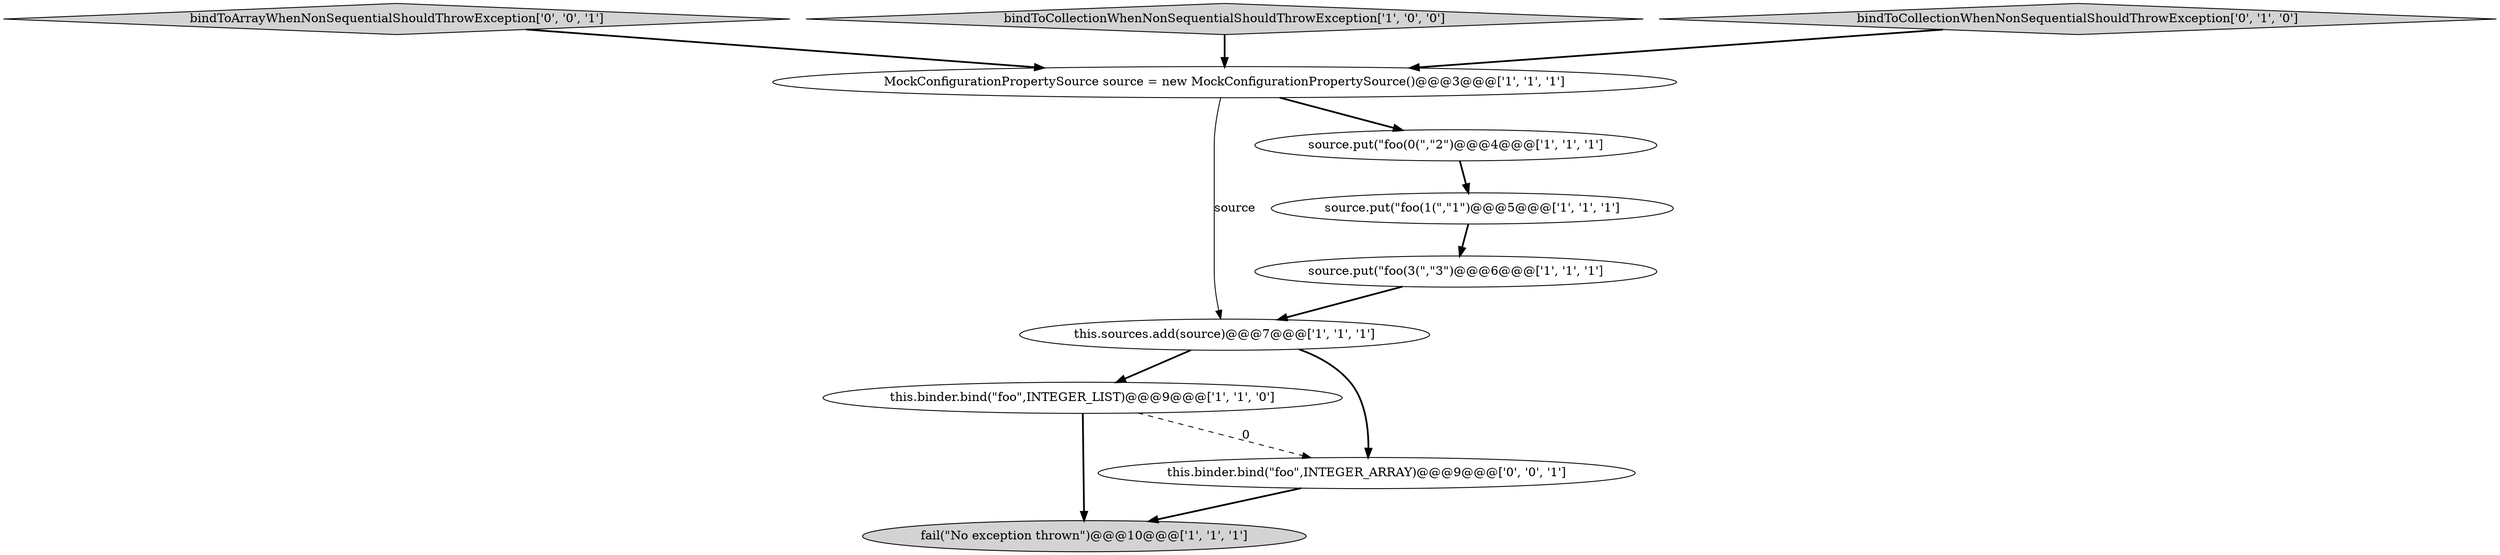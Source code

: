 digraph {
6 [style = filled, label = "source.put(\"foo(3(\",\"3\")@@@6@@@['1', '1', '1']", fillcolor = white, shape = ellipse image = "AAA0AAABBB1BBB"];
5 [style = filled, label = "fail(\"No exception thrown\")@@@10@@@['1', '1', '1']", fillcolor = lightgray, shape = ellipse image = "AAA0AAABBB1BBB"];
7 [style = filled, label = "this.binder.bind(\"foo\",INTEGER_LIST)@@@9@@@['1', '1', '0']", fillcolor = white, shape = ellipse image = "AAA0AAABBB1BBB"];
1 [style = filled, label = "source.put(\"foo(1(\",\"1\")@@@5@@@['1', '1', '1']", fillcolor = white, shape = ellipse image = "AAA0AAABBB1BBB"];
9 [style = filled, label = "this.binder.bind(\"foo\",INTEGER_ARRAY)@@@9@@@['0', '0', '1']", fillcolor = white, shape = ellipse image = "AAA0AAABBB3BBB"];
10 [style = filled, label = "bindToArrayWhenNonSequentialShouldThrowException['0', '0', '1']", fillcolor = lightgray, shape = diamond image = "AAA0AAABBB3BBB"];
4 [style = filled, label = "bindToCollectionWhenNonSequentialShouldThrowException['1', '0', '0']", fillcolor = lightgray, shape = diamond image = "AAA0AAABBB1BBB"];
8 [style = filled, label = "bindToCollectionWhenNonSequentialShouldThrowException['0', '1', '0']", fillcolor = lightgray, shape = diamond image = "AAA0AAABBB2BBB"];
3 [style = filled, label = "MockConfigurationPropertySource source = new MockConfigurationPropertySource()@@@3@@@['1', '1', '1']", fillcolor = white, shape = ellipse image = "AAA0AAABBB1BBB"];
2 [style = filled, label = "this.sources.add(source)@@@7@@@['1', '1', '1']", fillcolor = white, shape = ellipse image = "AAA0AAABBB1BBB"];
0 [style = filled, label = "source.put(\"foo(0(\",\"2\")@@@4@@@['1', '1', '1']", fillcolor = white, shape = ellipse image = "AAA0AAABBB1BBB"];
7->5 [style = bold, label=""];
8->3 [style = bold, label=""];
2->9 [style = bold, label=""];
10->3 [style = bold, label=""];
3->2 [style = solid, label="source"];
3->0 [style = bold, label=""];
4->3 [style = bold, label=""];
1->6 [style = bold, label=""];
9->5 [style = bold, label=""];
0->1 [style = bold, label=""];
2->7 [style = bold, label=""];
6->2 [style = bold, label=""];
7->9 [style = dashed, label="0"];
}
